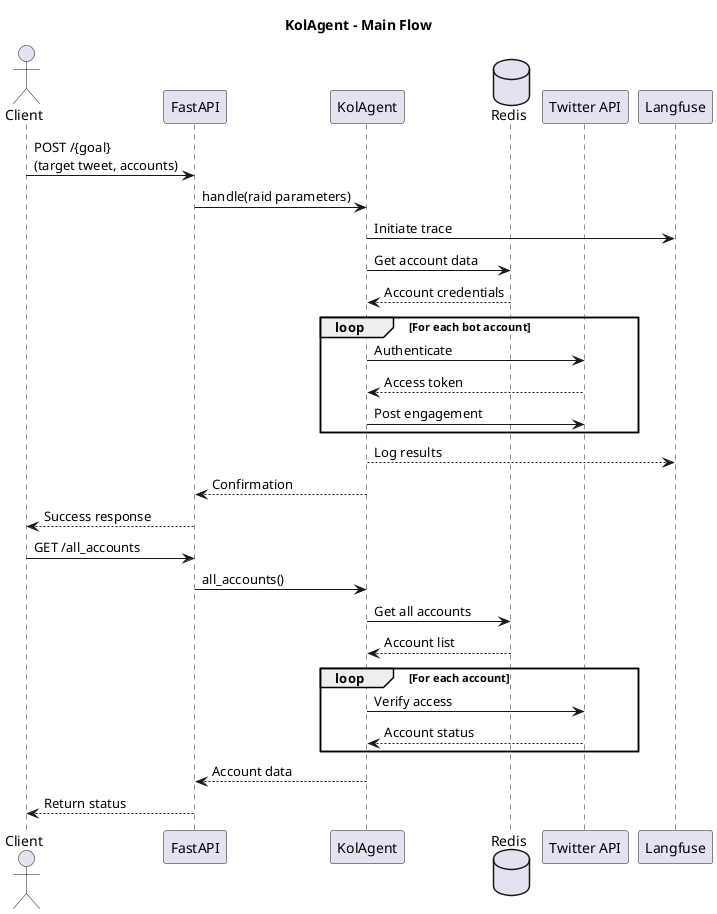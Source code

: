 @startuml
title KolAgent - Main Flow

actor "Client" as Client
participant "FastAPI" as API
participant "KolAgent" as Agent
database "Redis" as Redis
participant "Twitter API" as Twitter
participant "Langfuse" as Langfuse

Client -> API: POST /{goal}\n(target tweet, accounts)
API -> Agent: handle(raid parameters)
Agent -> Langfuse: Initiate trace
Agent -> Redis: Get account data
Redis --> Agent: Account credentials
loop For each bot account
    Agent -> Twitter: Authenticate
    Twitter --> Agent: Access token
    Agent -> Twitter: Post engagement
end
Agent --> Langfuse: Log results
Agent --> API: Confirmation
API --> Client: Success response

Client -> API: GET /all_accounts
API -> Agent: all_accounts()
Agent -> Redis: Get all accounts
Redis --> Agent: Account list
loop For each account
    Agent -> Twitter: Verify access
    Twitter --> Agent: Account status
end
Agent --> API: Account data
API --> Client: Return status
@enduml
